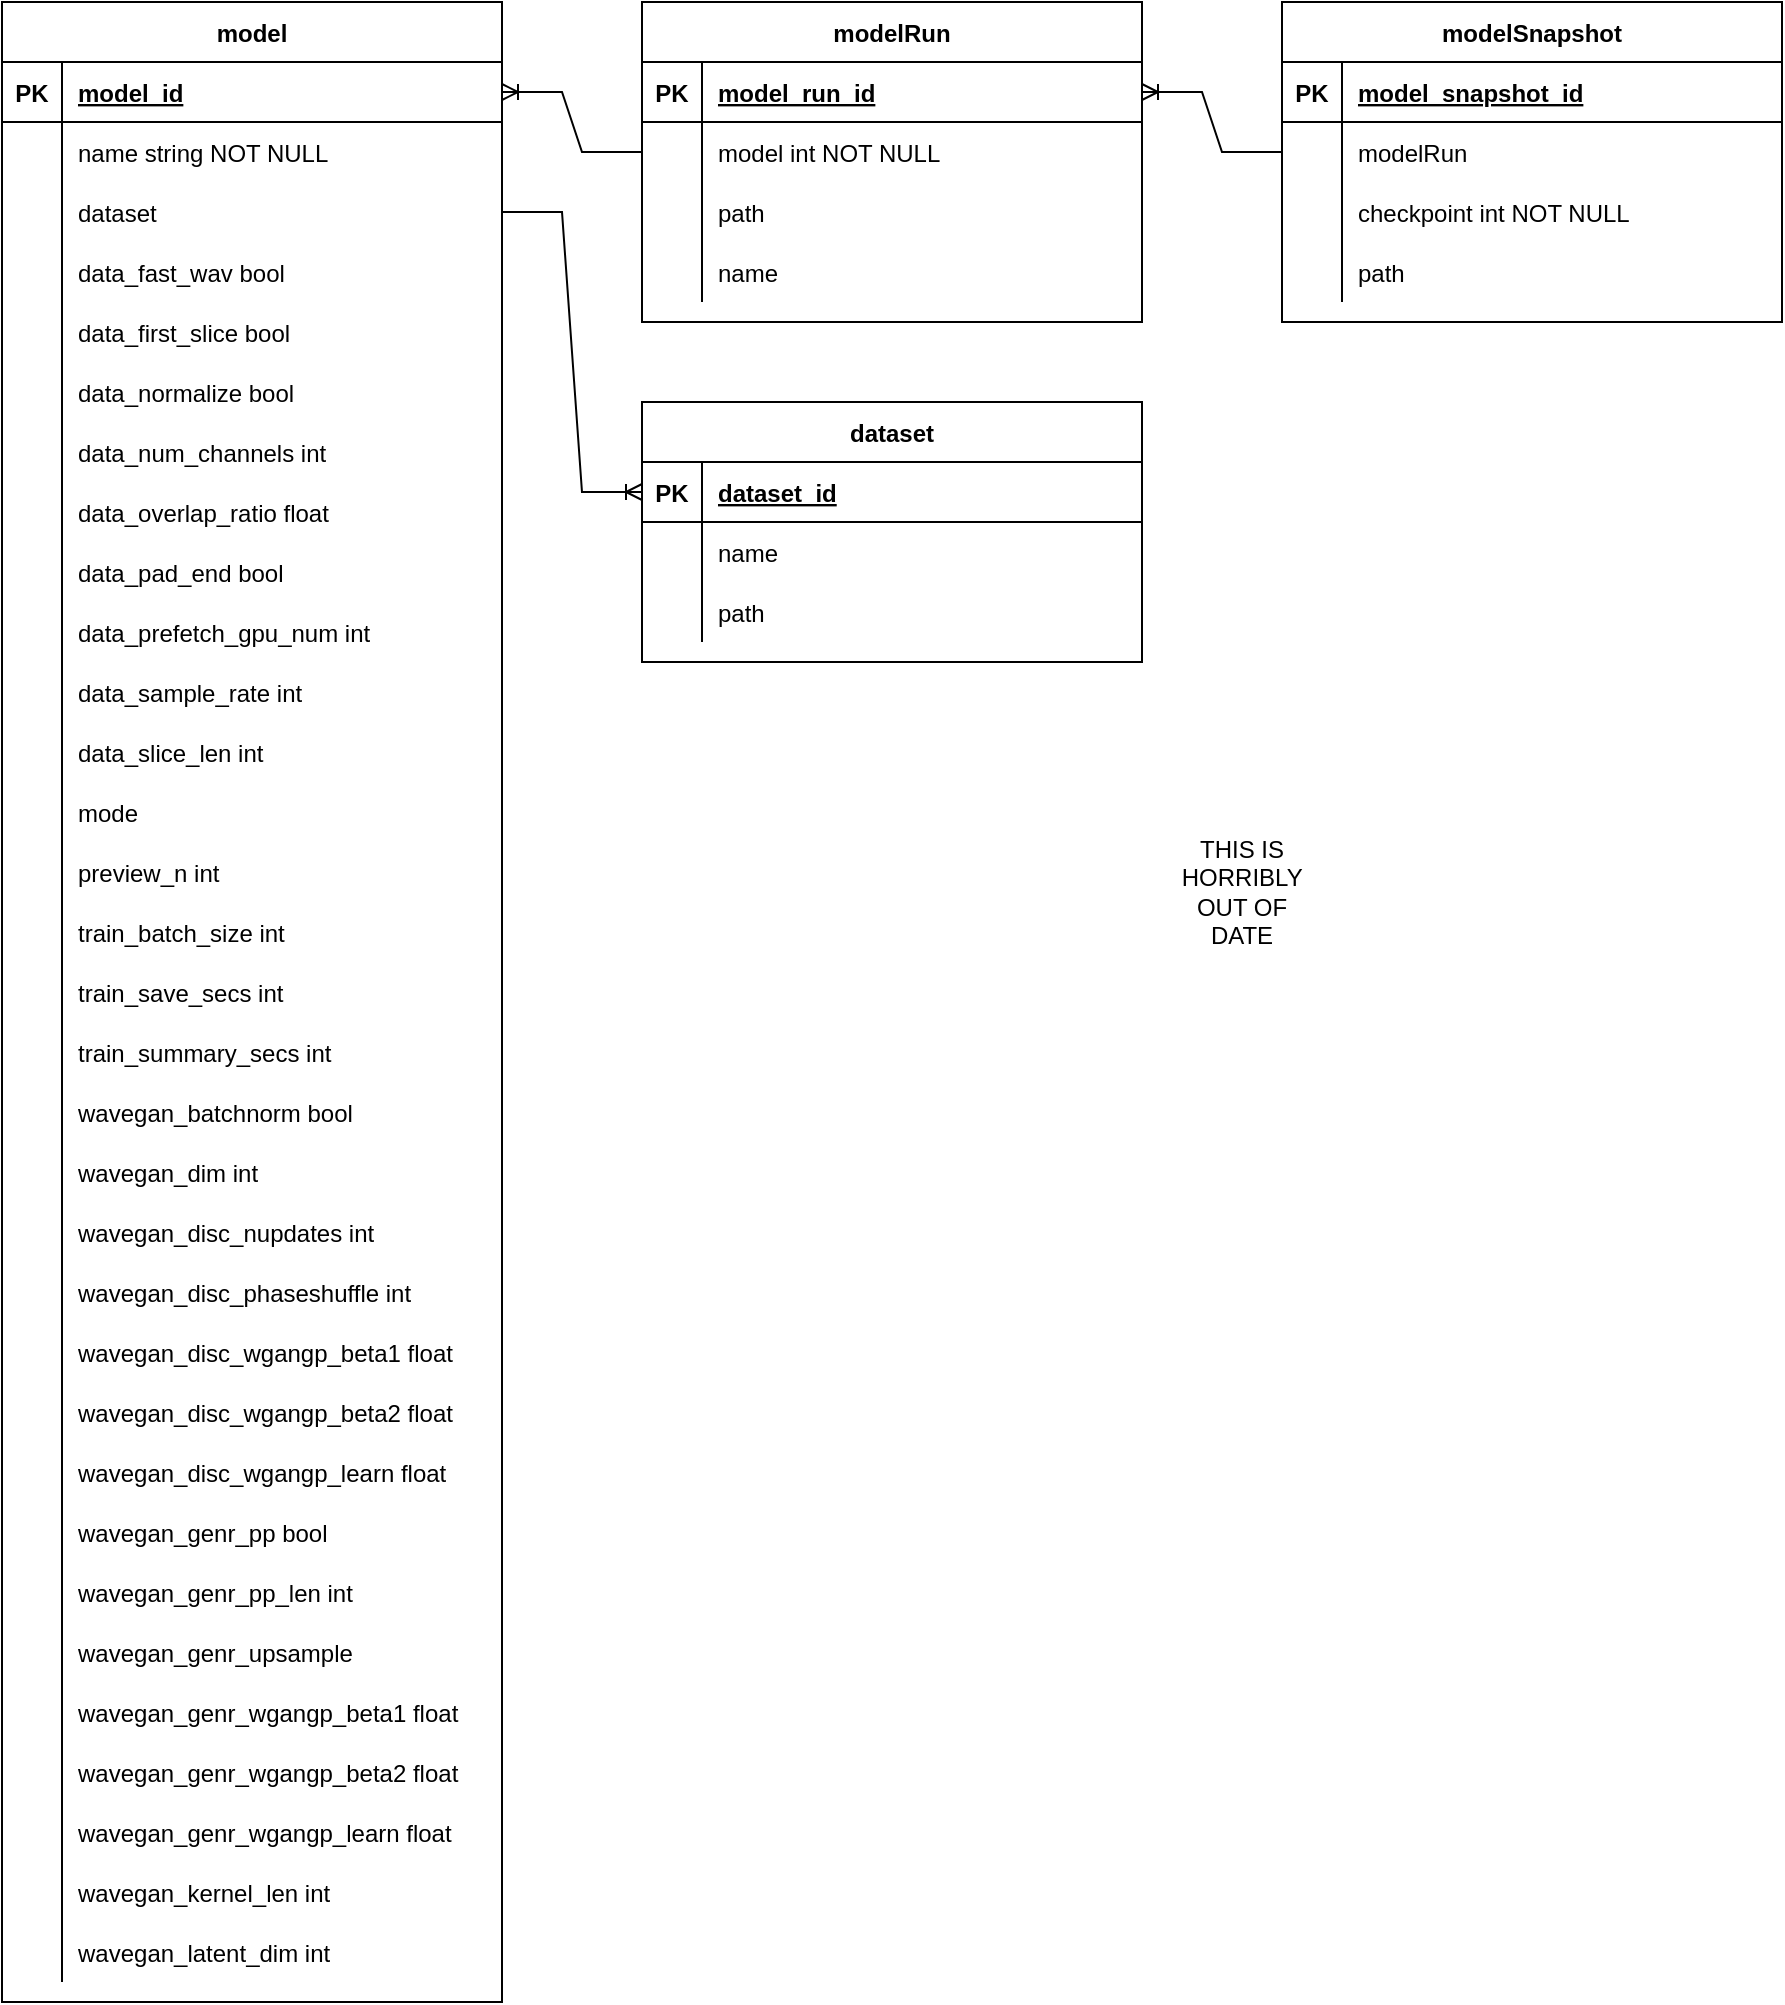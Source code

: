 <mxfile>
    <diagram id="R2lEEEUBdFMjLlhIrx00" name="Page-1">
        <mxGraphModel dx="1204" dy="712" grid="1" gridSize="10" guides="1" tooltips="1" connect="1" arrows="1" fold="1" page="1" pageScale="1" pageWidth="850" pageHeight="1100" math="0" shadow="0" extFonts="Permanent Marker^https://fonts.googleapis.com/css?family=Permanent+Marker">
            <root>
                <mxCell id="0"/>
                <mxCell id="1" parent="0"/>
                <mxCell id="C-vyLk0tnHw3VtMMgP7b-2" value="modelRun" style="shape=table;startSize=30;container=1;collapsible=1;childLayout=tableLayout;fixedRows=1;rowLines=0;fontStyle=1;align=center;resizeLast=1;" parent="1" vertex="1">
                    <mxGeometry x="360" y="40" width="250" height="160" as="geometry"/>
                </mxCell>
                <mxCell id="C-vyLk0tnHw3VtMMgP7b-3" value="" style="shape=partialRectangle;collapsible=0;dropTarget=0;pointerEvents=0;fillColor=none;points=[[0,0.5],[1,0.5]];portConstraint=eastwest;top=0;left=0;right=0;bottom=1;" parent="C-vyLk0tnHw3VtMMgP7b-2" vertex="1">
                    <mxGeometry y="30" width="250" height="30" as="geometry"/>
                </mxCell>
                <mxCell id="C-vyLk0tnHw3VtMMgP7b-4" value="PK" style="shape=partialRectangle;overflow=hidden;connectable=0;fillColor=none;top=0;left=0;bottom=0;right=0;fontStyle=1;" parent="C-vyLk0tnHw3VtMMgP7b-3" vertex="1">
                    <mxGeometry width="30" height="30" as="geometry">
                        <mxRectangle width="30" height="30" as="alternateBounds"/>
                    </mxGeometry>
                </mxCell>
                <mxCell id="C-vyLk0tnHw3VtMMgP7b-5" value="model_run_id" style="shape=partialRectangle;overflow=hidden;connectable=0;fillColor=none;top=0;left=0;bottom=0;right=0;align=left;spacingLeft=6;fontStyle=5;" parent="C-vyLk0tnHw3VtMMgP7b-3" vertex="1">
                    <mxGeometry x="30" width="220" height="30" as="geometry">
                        <mxRectangle width="220" height="30" as="alternateBounds"/>
                    </mxGeometry>
                </mxCell>
                <mxCell id="C-vyLk0tnHw3VtMMgP7b-6" value="" style="shape=partialRectangle;collapsible=0;dropTarget=0;pointerEvents=0;fillColor=none;points=[[0,0.5],[1,0.5]];portConstraint=eastwest;top=0;left=0;right=0;bottom=0;" parent="C-vyLk0tnHw3VtMMgP7b-2" vertex="1">
                    <mxGeometry y="60" width="250" height="30" as="geometry"/>
                </mxCell>
                <mxCell id="C-vyLk0tnHw3VtMMgP7b-7" value="" style="shape=partialRectangle;overflow=hidden;connectable=0;fillColor=none;top=0;left=0;bottom=0;right=0;" parent="C-vyLk0tnHw3VtMMgP7b-6" vertex="1">
                    <mxGeometry width="30" height="30" as="geometry">
                        <mxRectangle width="30" height="30" as="alternateBounds"/>
                    </mxGeometry>
                </mxCell>
                <mxCell id="C-vyLk0tnHw3VtMMgP7b-8" value="model int NOT NULL" style="shape=partialRectangle;overflow=hidden;connectable=0;fillColor=none;top=0;left=0;bottom=0;right=0;align=left;spacingLeft=6;" parent="C-vyLk0tnHw3VtMMgP7b-6" vertex="1">
                    <mxGeometry x="30" width="220" height="30" as="geometry">
                        <mxRectangle width="220" height="30" as="alternateBounds"/>
                    </mxGeometry>
                </mxCell>
                <mxCell id="C-vyLk0tnHw3VtMMgP7b-9" value="" style="shape=partialRectangle;collapsible=0;dropTarget=0;pointerEvents=0;fillColor=none;points=[[0,0.5],[1,0.5]];portConstraint=eastwest;top=0;left=0;right=0;bottom=0;" parent="C-vyLk0tnHw3VtMMgP7b-2" vertex="1">
                    <mxGeometry y="90" width="250" height="30" as="geometry"/>
                </mxCell>
                <mxCell id="C-vyLk0tnHw3VtMMgP7b-10" value="" style="shape=partialRectangle;overflow=hidden;connectable=0;fillColor=none;top=0;left=0;bottom=0;right=0;" parent="C-vyLk0tnHw3VtMMgP7b-9" vertex="1">
                    <mxGeometry width="30" height="30" as="geometry">
                        <mxRectangle width="30" height="30" as="alternateBounds"/>
                    </mxGeometry>
                </mxCell>
                <mxCell id="C-vyLk0tnHw3VtMMgP7b-11" value="path" style="shape=partialRectangle;overflow=hidden;connectable=0;fillColor=none;top=0;left=0;bottom=0;right=0;align=left;spacingLeft=6;" parent="C-vyLk0tnHw3VtMMgP7b-9" vertex="1">
                    <mxGeometry x="30" width="220" height="30" as="geometry">
                        <mxRectangle width="220" height="30" as="alternateBounds"/>
                    </mxGeometry>
                </mxCell>
                <mxCell id="Crf97469YkOci3Q7Mxi0-64" value="" style="shape=partialRectangle;collapsible=0;dropTarget=0;pointerEvents=0;fillColor=none;points=[[0,0.5],[1,0.5]];portConstraint=eastwest;top=0;left=0;right=0;bottom=0;" parent="C-vyLk0tnHw3VtMMgP7b-2" vertex="1">
                    <mxGeometry y="120" width="250" height="30" as="geometry"/>
                </mxCell>
                <mxCell id="Crf97469YkOci3Q7Mxi0-65" value="" style="shape=partialRectangle;overflow=hidden;connectable=0;fillColor=none;top=0;left=0;bottom=0;right=0;" parent="Crf97469YkOci3Q7Mxi0-64" vertex="1">
                    <mxGeometry width="30" height="30" as="geometry">
                        <mxRectangle width="30" height="30" as="alternateBounds"/>
                    </mxGeometry>
                </mxCell>
                <mxCell id="Crf97469YkOci3Q7Mxi0-66" value="name" style="shape=partialRectangle;overflow=hidden;connectable=0;fillColor=none;top=0;left=0;bottom=0;right=0;align=left;spacingLeft=6;" parent="Crf97469YkOci3Q7Mxi0-64" vertex="1">
                    <mxGeometry x="30" width="220" height="30" as="geometry">
                        <mxRectangle width="220" height="30" as="alternateBounds"/>
                    </mxGeometry>
                </mxCell>
                <mxCell id="C-vyLk0tnHw3VtMMgP7b-23" value="modelSnapshot" style="shape=table;startSize=30;container=1;collapsible=1;childLayout=tableLayout;fixedRows=1;rowLines=0;fontStyle=1;align=center;resizeLast=1;" parent="1" vertex="1">
                    <mxGeometry x="680" y="40" width="250" height="160" as="geometry">
                        <mxRectangle x="40" y="120" width="130" height="30" as="alternateBounds"/>
                    </mxGeometry>
                </mxCell>
                <mxCell id="C-vyLk0tnHw3VtMMgP7b-24" value="" style="shape=partialRectangle;collapsible=0;dropTarget=0;pointerEvents=0;fillColor=none;points=[[0,0.5],[1,0.5]];portConstraint=eastwest;top=0;left=0;right=0;bottom=1;" parent="C-vyLk0tnHw3VtMMgP7b-23" vertex="1">
                    <mxGeometry y="30" width="250" height="30" as="geometry"/>
                </mxCell>
                <mxCell id="C-vyLk0tnHw3VtMMgP7b-25" value="PK" style="shape=partialRectangle;overflow=hidden;connectable=0;fillColor=none;top=0;left=0;bottom=0;right=0;fontStyle=1;" parent="C-vyLk0tnHw3VtMMgP7b-24" vertex="1">
                    <mxGeometry width="30" height="30" as="geometry">
                        <mxRectangle width="30" height="30" as="alternateBounds"/>
                    </mxGeometry>
                </mxCell>
                <mxCell id="C-vyLk0tnHw3VtMMgP7b-26" value="model_snapshot_id" style="shape=partialRectangle;overflow=hidden;connectable=0;fillColor=none;top=0;left=0;bottom=0;right=0;align=left;spacingLeft=6;fontStyle=5;" parent="C-vyLk0tnHw3VtMMgP7b-24" vertex="1">
                    <mxGeometry x="30" width="220" height="30" as="geometry">
                        <mxRectangle width="220" height="30" as="alternateBounds"/>
                    </mxGeometry>
                </mxCell>
                <mxCell id="C-vyLk0tnHw3VtMMgP7b-27" value="" style="shape=partialRectangle;collapsible=0;dropTarget=0;pointerEvents=0;fillColor=none;points=[[0,0.5],[1,0.5]];portConstraint=eastwest;top=0;left=0;right=0;bottom=0;" parent="C-vyLk0tnHw3VtMMgP7b-23" vertex="1">
                    <mxGeometry y="60" width="250" height="30" as="geometry"/>
                </mxCell>
                <mxCell id="C-vyLk0tnHw3VtMMgP7b-28" value="" style="shape=partialRectangle;overflow=hidden;connectable=0;fillColor=none;top=0;left=0;bottom=0;right=0;" parent="C-vyLk0tnHw3VtMMgP7b-27" vertex="1">
                    <mxGeometry width="30" height="30" as="geometry">
                        <mxRectangle width="30" height="30" as="alternateBounds"/>
                    </mxGeometry>
                </mxCell>
                <mxCell id="C-vyLk0tnHw3VtMMgP7b-29" value="modelRun" style="shape=partialRectangle;overflow=hidden;connectable=0;fillColor=none;top=0;left=0;bottom=0;right=0;align=left;spacingLeft=6;" parent="C-vyLk0tnHw3VtMMgP7b-27" vertex="1">
                    <mxGeometry x="30" width="220" height="30" as="geometry">
                        <mxRectangle width="220" height="30" as="alternateBounds"/>
                    </mxGeometry>
                </mxCell>
                <mxCell id="Crf97469YkOci3Q7Mxi0-15" value="" style="shape=partialRectangle;collapsible=0;dropTarget=0;pointerEvents=0;fillColor=none;points=[[0,0.5],[1,0.5]];portConstraint=eastwest;top=0;left=0;right=0;bottom=0;" parent="C-vyLk0tnHw3VtMMgP7b-23" vertex="1">
                    <mxGeometry y="90" width="250" height="30" as="geometry"/>
                </mxCell>
                <mxCell id="Crf97469YkOci3Q7Mxi0-16" value="" style="shape=partialRectangle;overflow=hidden;connectable=0;fillColor=none;top=0;left=0;bottom=0;right=0;" parent="Crf97469YkOci3Q7Mxi0-15" vertex="1">
                    <mxGeometry width="30" height="30" as="geometry">
                        <mxRectangle width="30" height="30" as="alternateBounds"/>
                    </mxGeometry>
                </mxCell>
                <mxCell id="Crf97469YkOci3Q7Mxi0-17" value="checkpoint int NOT NULL" style="shape=partialRectangle;overflow=hidden;connectable=0;fillColor=none;top=0;left=0;bottom=0;right=0;align=left;spacingLeft=6;" parent="Crf97469YkOci3Q7Mxi0-15" vertex="1">
                    <mxGeometry x="30" width="220" height="30" as="geometry">
                        <mxRectangle width="220" height="30" as="alternateBounds"/>
                    </mxGeometry>
                </mxCell>
                <mxCell id="Crf97469YkOci3Q7Mxi0-44" value="" style="shape=partialRectangle;collapsible=0;dropTarget=0;pointerEvents=0;fillColor=none;points=[[0,0.5],[1,0.5]];portConstraint=eastwest;top=0;left=0;right=0;bottom=0;" parent="C-vyLk0tnHw3VtMMgP7b-23" vertex="1">
                    <mxGeometry y="120" width="250" height="30" as="geometry"/>
                </mxCell>
                <mxCell id="Crf97469YkOci3Q7Mxi0-45" value="" style="shape=partialRectangle;overflow=hidden;connectable=0;fillColor=none;top=0;left=0;bottom=0;right=0;" parent="Crf97469YkOci3Q7Mxi0-44" vertex="1">
                    <mxGeometry width="30" height="30" as="geometry">
                        <mxRectangle width="30" height="30" as="alternateBounds"/>
                    </mxGeometry>
                </mxCell>
                <mxCell id="Crf97469YkOci3Q7Mxi0-46" value="path" style="shape=partialRectangle;overflow=hidden;connectable=0;fillColor=none;top=0;left=0;bottom=0;right=0;align=left;spacingLeft=6;" parent="Crf97469YkOci3Q7Mxi0-44" vertex="1">
                    <mxGeometry x="30" width="220" height="30" as="geometry">
                        <mxRectangle width="220" height="30" as="alternateBounds"/>
                    </mxGeometry>
                </mxCell>
                <mxCell id="Crf97469YkOci3Q7Mxi0-1" value="model" style="shape=table;startSize=30;container=1;collapsible=1;childLayout=tableLayout;fixedRows=1;rowLines=0;fontStyle=1;align=center;resizeLast=1;" parent="1" vertex="1">
                    <mxGeometry x="40" y="40" width="250" height="1000" as="geometry"/>
                </mxCell>
                <mxCell id="Crf97469YkOci3Q7Mxi0-2" value="" style="shape=partialRectangle;collapsible=0;dropTarget=0;pointerEvents=0;fillColor=none;points=[[0,0.5],[1,0.5]];portConstraint=eastwest;top=0;left=0;right=0;bottom=1;" parent="Crf97469YkOci3Q7Mxi0-1" vertex="1">
                    <mxGeometry y="30" width="250" height="30" as="geometry"/>
                </mxCell>
                <mxCell id="Crf97469YkOci3Q7Mxi0-3" value="PK" style="shape=partialRectangle;overflow=hidden;connectable=0;fillColor=none;top=0;left=0;bottom=0;right=0;fontStyle=1;" parent="Crf97469YkOci3Q7Mxi0-2" vertex="1">
                    <mxGeometry width="30" height="30" as="geometry">
                        <mxRectangle width="30" height="30" as="alternateBounds"/>
                    </mxGeometry>
                </mxCell>
                <mxCell id="Crf97469YkOci3Q7Mxi0-4" value="model_id" style="shape=partialRectangle;overflow=hidden;connectable=0;fillColor=none;top=0;left=0;bottom=0;right=0;align=left;spacingLeft=6;fontStyle=5;" parent="Crf97469YkOci3Q7Mxi0-2" vertex="1">
                    <mxGeometry x="30" width="220" height="30" as="geometry">
                        <mxRectangle width="220" height="30" as="alternateBounds"/>
                    </mxGeometry>
                </mxCell>
                <mxCell id="Crf97469YkOci3Q7Mxi0-5" value="" style="shape=partialRectangle;collapsible=0;dropTarget=0;pointerEvents=0;fillColor=none;points=[[0,0.5],[1,0.5]];portConstraint=eastwest;top=0;left=0;right=0;bottom=0;" parent="Crf97469YkOci3Q7Mxi0-1" vertex="1">
                    <mxGeometry y="60" width="250" height="30" as="geometry"/>
                </mxCell>
                <mxCell id="Crf97469YkOci3Q7Mxi0-6" value="" style="shape=partialRectangle;overflow=hidden;connectable=0;fillColor=none;top=0;left=0;bottom=0;right=0;" parent="Crf97469YkOci3Q7Mxi0-5" vertex="1">
                    <mxGeometry width="30" height="30" as="geometry">
                        <mxRectangle width="30" height="30" as="alternateBounds"/>
                    </mxGeometry>
                </mxCell>
                <mxCell id="Crf97469YkOci3Q7Mxi0-7" value="name string NOT NULL" style="shape=partialRectangle;overflow=hidden;connectable=0;fillColor=none;top=0;left=0;bottom=0;right=0;align=left;spacingLeft=6;" parent="Crf97469YkOci3Q7Mxi0-5" vertex="1">
                    <mxGeometry x="30" width="220" height="30" as="geometry">
                        <mxRectangle width="220" height="30" as="alternateBounds"/>
                    </mxGeometry>
                </mxCell>
                <mxCell id="Crf97469YkOci3Q7Mxi0-8" value="" style="shape=partialRectangle;collapsible=0;dropTarget=0;pointerEvents=0;fillColor=none;points=[[0,0.5],[1,0.5]];portConstraint=eastwest;top=0;left=0;right=0;bottom=0;" parent="Crf97469YkOci3Q7Mxi0-1" vertex="1">
                    <mxGeometry y="90" width="250" height="30" as="geometry"/>
                </mxCell>
                <mxCell id="Crf97469YkOci3Q7Mxi0-9" value="" style="shape=partialRectangle;overflow=hidden;connectable=0;fillColor=none;top=0;left=0;bottom=0;right=0;" parent="Crf97469YkOci3Q7Mxi0-8" vertex="1">
                    <mxGeometry width="30" height="30" as="geometry">
                        <mxRectangle width="30" height="30" as="alternateBounds"/>
                    </mxGeometry>
                </mxCell>
                <mxCell id="Crf97469YkOci3Q7Mxi0-10" value="dataset" style="shape=partialRectangle;overflow=hidden;connectable=0;fillColor=none;top=0;left=0;bottom=0;right=0;align=left;spacingLeft=6;" parent="Crf97469YkOci3Q7Mxi0-8" vertex="1">
                    <mxGeometry x="30" width="220" height="30" as="geometry">
                        <mxRectangle width="220" height="30" as="alternateBounds"/>
                    </mxGeometry>
                </mxCell>
                <mxCell id="Crf97469YkOci3Q7Mxi0-11" value="" style="shape=partialRectangle;collapsible=0;dropTarget=0;pointerEvents=0;fillColor=none;points=[[0,0.5],[1,0.5]];portConstraint=eastwest;top=0;left=0;right=0;bottom=0;" parent="Crf97469YkOci3Q7Mxi0-1" vertex="1">
                    <mxGeometry y="120" width="250" height="30" as="geometry"/>
                </mxCell>
                <mxCell id="Crf97469YkOci3Q7Mxi0-12" value="" style="shape=partialRectangle;overflow=hidden;connectable=0;fillColor=none;top=0;left=0;bottom=0;right=0;" parent="Crf97469YkOci3Q7Mxi0-11" vertex="1">
                    <mxGeometry width="30" height="30" as="geometry">
                        <mxRectangle width="30" height="30" as="alternateBounds"/>
                    </mxGeometry>
                </mxCell>
                <mxCell id="Crf97469YkOci3Q7Mxi0-13" value="data_fast_wav bool" style="shape=partialRectangle;overflow=hidden;connectable=0;fillColor=none;top=0;left=0;bottom=0;right=0;align=left;spacingLeft=6;" parent="Crf97469YkOci3Q7Mxi0-11" vertex="1">
                    <mxGeometry x="30" width="220" height="30" as="geometry">
                        <mxRectangle width="220" height="30" as="alternateBounds"/>
                    </mxGeometry>
                </mxCell>
                <mxCell id="Crf97469YkOci3Q7Mxi0-49" value="" style="shape=partialRectangle;collapsible=0;dropTarget=0;pointerEvents=0;fillColor=none;points=[[0,0.5],[1,0.5]];portConstraint=eastwest;top=0;left=0;right=0;bottom=0;" parent="Crf97469YkOci3Q7Mxi0-1" vertex="1">
                    <mxGeometry y="150" width="250" height="30" as="geometry"/>
                </mxCell>
                <mxCell id="Crf97469YkOci3Q7Mxi0-50" value="" style="shape=partialRectangle;overflow=hidden;connectable=0;fillColor=none;top=0;left=0;bottom=0;right=0;" parent="Crf97469YkOci3Q7Mxi0-49" vertex="1">
                    <mxGeometry width="30" height="30" as="geometry">
                        <mxRectangle width="30" height="30" as="alternateBounds"/>
                    </mxGeometry>
                </mxCell>
                <mxCell id="Crf97469YkOci3Q7Mxi0-51" value="data_first_slice bool" style="shape=partialRectangle;overflow=hidden;connectable=0;fillColor=none;top=0;left=0;bottom=0;right=0;align=left;spacingLeft=6;" parent="Crf97469YkOci3Q7Mxi0-49" vertex="1">
                    <mxGeometry x="30" width="220" height="30" as="geometry">
                        <mxRectangle width="220" height="30" as="alternateBounds"/>
                    </mxGeometry>
                </mxCell>
                <mxCell id="Crf97469YkOci3Q7Mxi0-52" value="" style="shape=partialRectangle;collapsible=0;dropTarget=0;pointerEvents=0;fillColor=none;points=[[0,0.5],[1,0.5]];portConstraint=eastwest;top=0;left=0;right=0;bottom=0;" parent="Crf97469YkOci3Q7Mxi0-1" vertex="1">
                    <mxGeometry y="180" width="250" height="30" as="geometry"/>
                </mxCell>
                <mxCell id="Crf97469YkOci3Q7Mxi0-53" value="" style="shape=partialRectangle;overflow=hidden;connectable=0;fillColor=none;top=0;left=0;bottom=0;right=0;" parent="Crf97469YkOci3Q7Mxi0-52" vertex="1">
                    <mxGeometry width="30" height="30" as="geometry">
                        <mxRectangle width="30" height="30" as="alternateBounds"/>
                    </mxGeometry>
                </mxCell>
                <mxCell id="Crf97469YkOci3Q7Mxi0-54" value="data_normalize bool" style="shape=partialRectangle;overflow=hidden;connectable=0;fillColor=none;top=0;left=0;bottom=0;right=0;align=left;spacingLeft=6;" parent="Crf97469YkOci3Q7Mxi0-52" vertex="1">
                    <mxGeometry x="30" width="220" height="30" as="geometry">
                        <mxRectangle width="220" height="30" as="alternateBounds"/>
                    </mxGeometry>
                </mxCell>
                <mxCell id="Crf97469YkOci3Q7Mxi0-55" value="" style="shape=partialRectangle;collapsible=0;dropTarget=0;pointerEvents=0;fillColor=none;points=[[0,0.5],[1,0.5]];portConstraint=eastwest;top=0;left=0;right=0;bottom=0;" parent="Crf97469YkOci3Q7Mxi0-1" vertex="1">
                    <mxGeometry y="210" width="250" height="30" as="geometry"/>
                </mxCell>
                <mxCell id="Crf97469YkOci3Q7Mxi0-56" value="" style="shape=partialRectangle;overflow=hidden;connectable=0;fillColor=none;top=0;left=0;bottom=0;right=0;" parent="Crf97469YkOci3Q7Mxi0-55" vertex="1">
                    <mxGeometry width="30" height="30" as="geometry">
                        <mxRectangle width="30" height="30" as="alternateBounds"/>
                    </mxGeometry>
                </mxCell>
                <mxCell id="Crf97469YkOci3Q7Mxi0-57" value="data_num_channels int" style="shape=partialRectangle;overflow=hidden;connectable=0;fillColor=none;top=0;left=0;bottom=0;right=0;align=left;spacingLeft=6;" parent="Crf97469YkOci3Q7Mxi0-55" vertex="1">
                    <mxGeometry x="30" width="220" height="30" as="geometry">
                        <mxRectangle width="220" height="30" as="alternateBounds"/>
                    </mxGeometry>
                </mxCell>
                <mxCell id="Crf97469YkOci3Q7Mxi0-58" value="" style="shape=partialRectangle;collapsible=0;dropTarget=0;pointerEvents=0;fillColor=none;points=[[0,0.5],[1,0.5]];portConstraint=eastwest;top=0;left=0;right=0;bottom=0;" parent="Crf97469YkOci3Q7Mxi0-1" vertex="1">
                    <mxGeometry y="240" width="250" height="30" as="geometry"/>
                </mxCell>
                <mxCell id="Crf97469YkOci3Q7Mxi0-59" value="" style="shape=partialRectangle;overflow=hidden;connectable=0;fillColor=none;top=0;left=0;bottom=0;right=0;" parent="Crf97469YkOci3Q7Mxi0-58" vertex="1">
                    <mxGeometry width="30" height="30" as="geometry">
                        <mxRectangle width="30" height="30" as="alternateBounds"/>
                    </mxGeometry>
                </mxCell>
                <mxCell id="Crf97469YkOci3Q7Mxi0-60" value="data_overlap_ratio float" style="shape=partialRectangle;overflow=hidden;connectable=0;fillColor=none;top=0;left=0;bottom=0;right=0;align=left;spacingLeft=6;" parent="Crf97469YkOci3Q7Mxi0-58" vertex="1">
                    <mxGeometry x="30" width="220" height="30" as="geometry">
                        <mxRectangle width="220" height="30" as="alternateBounds"/>
                    </mxGeometry>
                </mxCell>
                <mxCell id="Crf97469YkOci3Q7Mxi0-61" value="" style="shape=partialRectangle;collapsible=0;dropTarget=0;pointerEvents=0;fillColor=none;points=[[0,0.5],[1,0.5]];portConstraint=eastwest;top=0;left=0;right=0;bottom=0;" parent="Crf97469YkOci3Q7Mxi0-1" vertex="1">
                    <mxGeometry y="270" width="250" height="30" as="geometry"/>
                </mxCell>
                <mxCell id="Crf97469YkOci3Q7Mxi0-62" value="" style="shape=partialRectangle;overflow=hidden;connectable=0;fillColor=none;top=0;left=0;bottom=0;right=0;" parent="Crf97469YkOci3Q7Mxi0-61" vertex="1">
                    <mxGeometry width="30" height="30" as="geometry">
                        <mxRectangle width="30" height="30" as="alternateBounds"/>
                    </mxGeometry>
                </mxCell>
                <mxCell id="Crf97469YkOci3Q7Mxi0-63" value="data_pad_end bool" style="shape=partialRectangle;overflow=hidden;connectable=0;fillColor=none;top=0;left=0;bottom=0;right=0;align=left;spacingLeft=6;" parent="Crf97469YkOci3Q7Mxi0-61" vertex="1">
                    <mxGeometry x="30" width="220" height="30" as="geometry">
                        <mxRectangle width="220" height="30" as="alternateBounds"/>
                    </mxGeometry>
                </mxCell>
                <mxCell id="Crf97469YkOci3Q7Mxi0-67" value="" style="shape=partialRectangle;collapsible=0;dropTarget=0;pointerEvents=0;fillColor=none;points=[[0,0.5],[1,0.5]];portConstraint=eastwest;top=0;left=0;right=0;bottom=0;" parent="Crf97469YkOci3Q7Mxi0-1" vertex="1">
                    <mxGeometry y="300" width="250" height="30" as="geometry"/>
                </mxCell>
                <mxCell id="Crf97469YkOci3Q7Mxi0-68" value="" style="shape=partialRectangle;overflow=hidden;connectable=0;fillColor=none;top=0;left=0;bottom=0;right=0;" parent="Crf97469YkOci3Q7Mxi0-67" vertex="1">
                    <mxGeometry width="30" height="30" as="geometry">
                        <mxRectangle width="30" height="30" as="alternateBounds"/>
                    </mxGeometry>
                </mxCell>
                <mxCell id="Crf97469YkOci3Q7Mxi0-69" value="data_prefetch_gpu_num int" style="shape=partialRectangle;overflow=hidden;connectable=0;fillColor=none;top=0;left=0;bottom=0;right=0;align=left;spacingLeft=6;" parent="Crf97469YkOci3Q7Mxi0-67" vertex="1">
                    <mxGeometry x="30" width="220" height="30" as="geometry">
                        <mxRectangle width="220" height="30" as="alternateBounds"/>
                    </mxGeometry>
                </mxCell>
                <mxCell id="Crf97469YkOci3Q7Mxi0-70" value="" style="shape=partialRectangle;collapsible=0;dropTarget=0;pointerEvents=0;fillColor=none;points=[[0,0.5],[1,0.5]];portConstraint=eastwest;top=0;left=0;right=0;bottom=0;" parent="Crf97469YkOci3Q7Mxi0-1" vertex="1">
                    <mxGeometry y="330" width="250" height="30" as="geometry"/>
                </mxCell>
                <mxCell id="Crf97469YkOci3Q7Mxi0-71" value="" style="shape=partialRectangle;overflow=hidden;connectable=0;fillColor=none;top=0;left=0;bottom=0;right=0;" parent="Crf97469YkOci3Q7Mxi0-70" vertex="1">
                    <mxGeometry width="30" height="30" as="geometry">
                        <mxRectangle width="30" height="30" as="alternateBounds"/>
                    </mxGeometry>
                </mxCell>
                <mxCell id="Crf97469YkOci3Q7Mxi0-72" value="data_sample_rate int" style="shape=partialRectangle;overflow=hidden;connectable=0;fillColor=none;top=0;left=0;bottom=0;right=0;align=left;spacingLeft=6;" parent="Crf97469YkOci3Q7Mxi0-70" vertex="1">
                    <mxGeometry x="30" width="220" height="30" as="geometry">
                        <mxRectangle width="220" height="30" as="alternateBounds"/>
                    </mxGeometry>
                </mxCell>
                <mxCell id="Crf97469YkOci3Q7Mxi0-73" value="" style="shape=partialRectangle;collapsible=0;dropTarget=0;pointerEvents=0;fillColor=none;points=[[0,0.5],[1,0.5]];portConstraint=eastwest;top=0;left=0;right=0;bottom=0;" parent="Crf97469YkOci3Q7Mxi0-1" vertex="1">
                    <mxGeometry y="360" width="250" height="30" as="geometry"/>
                </mxCell>
                <mxCell id="Crf97469YkOci3Q7Mxi0-74" value="" style="shape=partialRectangle;overflow=hidden;connectable=0;fillColor=none;top=0;left=0;bottom=0;right=0;" parent="Crf97469YkOci3Q7Mxi0-73" vertex="1">
                    <mxGeometry width="30" height="30" as="geometry">
                        <mxRectangle width="30" height="30" as="alternateBounds"/>
                    </mxGeometry>
                </mxCell>
                <mxCell id="Crf97469YkOci3Q7Mxi0-75" value="data_slice_len int" style="shape=partialRectangle;overflow=hidden;connectable=0;fillColor=none;top=0;left=0;bottom=0;right=0;align=left;spacingLeft=6;" parent="Crf97469YkOci3Q7Mxi0-73" vertex="1">
                    <mxGeometry x="30" width="220" height="30" as="geometry">
                        <mxRectangle width="220" height="30" as="alternateBounds"/>
                    </mxGeometry>
                </mxCell>
                <mxCell id="Crf97469YkOci3Q7Mxi0-88" value="" style="shape=partialRectangle;collapsible=0;dropTarget=0;pointerEvents=0;fillColor=none;points=[[0,0.5],[1,0.5]];portConstraint=eastwest;top=0;left=0;right=0;bottom=0;" parent="Crf97469YkOci3Q7Mxi0-1" vertex="1">
                    <mxGeometry y="390" width="250" height="30" as="geometry"/>
                </mxCell>
                <mxCell id="Crf97469YkOci3Q7Mxi0-89" value="" style="shape=partialRectangle;overflow=hidden;connectable=0;fillColor=none;top=0;left=0;bottom=0;right=0;" parent="Crf97469YkOci3Q7Mxi0-88" vertex="1">
                    <mxGeometry width="30" height="30" as="geometry">
                        <mxRectangle width="30" height="30" as="alternateBounds"/>
                    </mxGeometry>
                </mxCell>
                <mxCell id="Crf97469YkOci3Q7Mxi0-90" value="mode" style="shape=partialRectangle;overflow=hidden;connectable=0;fillColor=none;top=0;left=0;bottom=0;right=0;align=left;spacingLeft=6;" parent="Crf97469YkOci3Q7Mxi0-88" vertex="1">
                    <mxGeometry x="30" width="220" height="30" as="geometry">
                        <mxRectangle width="220" height="30" as="alternateBounds"/>
                    </mxGeometry>
                </mxCell>
                <mxCell id="Crf97469YkOci3Q7Mxi0-91" value="" style="shape=partialRectangle;collapsible=0;dropTarget=0;pointerEvents=0;fillColor=none;points=[[0,0.5],[1,0.5]];portConstraint=eastwest;top=0;left=0;right=0;bottom=0;" parent="Crf97469YkOci3Q7Mxi0-1" vertex="1">
                    <mxGeometry y="420" width="250" height="30" as="geometry"/>
                </mxCell>
                <mxCell id="Crf97469YkOci3Q7Mxi0-92" value="" style="shape=partialRectangle;overflow=hidden;connectable=0;fillColor=none;top=0;left=0;bottom=0;right=0;" parent="Crf97469YkOci3Q7Mxi0-91" vertex="1">
                    <mxGeometry width="30" height="30" as="geometry">
                        <mxRectangle width="30" height="30" as="alternateBounds"/>
                    </mxGeometry>
                </mxCell>
                <mxCell id="Crf97469YkOci3Q7Mxi0-93" value="preview_n int" style="shape=partialRectangle;overflow=hidden;connectable=0;fillColor=none;top=0;left=0;bottom=0;right=0;align=left;spacingLeft=6;" parent="Crf97469YkOci3Q7Mxi0-91" vertex="1">
                    <mxGeometry x="30" width="220" height="30" as="geometry">
                        <mxRectangle width="220" height="30" as="alternateBounds"/>
                    </mxGeometry>
                </mxCell>
                <mxCell id="Crf97469YkOci3Q7Mxi0-94" value="" style="shape=partialRectangle;collapsible=0;dropTarget=0;pointerEvents=0;fillColor=none;points=[[0,0.5],[1,0.5]];portConstraint=eastwest;top=0;left=0;right=0;bottom=0;" parent="Crf97469YkOci3Q7Mxi0-1" vertex="1">
                    <mxGeometry y="450" width="250" height="30" as="geometry"/>
                </mxCell>
                <mxCell id="Crf97469YkOci3Q7Mxi0-95" value="" style="shape=partialRectangle;overflow=hidden;connectable=0;fillColor=none;top=0;left=0;bottom=0;right=0;" parent="Crf97469YkOci3Q7Mxi0-94" vertex="1">
                    <mxGeometry width="30" height="30" as="geometry">
                        <mxRectangle width="30" height="30" as="alternateBounds"/>
                    </mxGeometry>
                </mxCell>
                <mxCell id="Crf97469YkOci3Q7Mxi0-96" value="train_batch_size int" style="shape=partialRectangle;overflow=hidden;connectable=0;fillColor=none;top=0;left=0;bottom=0;right=0;align=left;spacingLeft=6;" parent="Crf97469YkOci3Q7Mxi0-94" vertex="1">
                    <mxGeometry x="30" width="220" height="30" as="geometry">
                        <mxRectangle width="220" height="30" as="alternateBounds"/>
                    </mxGeometry>
                </mxCell>
                <mxCell id="Crf97469YkOci3Q7Mxi0-97" value="" style="shape=partialRectangle;collapsible=0;dropTarget=0;pointerEvents=0;fillColor=none;points=[[0,0.5],[1,0.5]];portConstraint=eastwest;top=0;left=0;right=0;bottom=0;" parent="Crf97469YkOci3Q7Mxi0-1" vertex="1">
                    <mxGeometry y="480" width="250" height="30" as="geometry"/>
                </mxCell>
                <mxCell id="Crf97469YkOci3Q7Mxi0-98" value="" style="shape=partialRectangle;overflow=hidden;connectable=0;fillColor=none;top=0;left=0;bottom=0;right=0;" parent="Crf97469YkOci3Q7Mxi0-97" vertex="1">
                    <mxGeometry width="30" height="30" as="geometry">
                        <mxRectangle width="30" height="30" as="alternateBounds"/>
                    </mxGeometry>
                </mxCell>
                <mxCell id="Crf97469YkOci3Q7Mxi0-99" value="train_save_secs int" style="shape=partialRectangle;overflow=hidden;connectable=0;fillColor=none;top=0;left=0;bottom=0;right=0;align=left;spacingLeft=6;" parent="Crf97469YkOci3Q7Mxi0-97" vertex="1">
                    <mxGeometry x="30" width="220" height="30" as="geometry">
                        <mxRectangle width="220" height="30" as="alternateBounds"/>
                    </mxGeometry>
                </mxCell>
                <mxCell id="Crf97469YkOci3Q7Mxi0-100" value="" style="shape=partialRectangle;collapsible=0;dropTarget=0;pointerEvents=0;fillColor=none;points=[[0,0.5],[1,0.5]];portConstraint=eastwest;top=0;left=0;right=0;bottom=0;" parent="Crf97469YkOci3Q7Mxi0-1" vertex="1">
                    <mxGeometry y="510" width="250" height="30" as="geometry"/>
                </mxCell>
                <mxCell id="Crf97469YkOci3Q7Mxi0-101" value="" style="shape=partialRectangle;overflow=hidden;connectable=0;fillColor=none;top=0;left=0;bottom=0;right=0;" parent="Crf97469YkOci3Q7Mxi0-100" vertex="1">
                    <mxGeometry width="30" height="30" as="geometry">
                        <mxRectangle width="30" height="30" as="alternateBounds"/>
                    </mxGeometry>
                </mxCell>
                <mxCell id="Crf97469YkOci3Q7Mxi0-102" value="train_summary_secs int" style="shape=partialRectangle;overflow=hidden;connectable=0;fillColor=none;top=0;left=0;bottom=0;right=0;align=left;spacingLeft=6;" parent="Crf97469YkOci3Q7Mxi0-100" vertex="1">
                    <mxGeometry x="30" width="220" height="30" as="geometry">
                        <mxRectangle width="220" height="30" as="alternateBounds"/>
                    </mxGeometry>
                </mxCell>
                <mxCell id="Crf97469YkOci3Q7Mxi0-103" value="" style="shape=partialRectangle;collapsible=0;dropTarget=0;pointerEvents=0;fillColor=none;points=[[0,0.5],[1,0.5]];portConstraint=eastwest;top=0;left=0;right=0;bottom=0;" parent="Crf97469YkOci3Q7Mxi0-1" vertex="1">
                    <mxGeometry y="540" width="250" height="30" as="geometry"/>
                </mxCell>
                <mxCell id="Crf97469YkOci3Q7Mxi0-104" value="" style="shape=partialRectangle;overflow=hidden;connectable=0;fillColor=none;top=0;left=0;bottom=0;right=0;" parent="Crf97469YkOci3Q7Mxi0-103" vertex="1">
                    <mxGeometry width="30" height="30" as="geometry">
                        <mxRectangle width="30" height="30" as="alternateBounds"/>
                    </mxGeometry>
                </mxCell>
                <mxCell id="Crf97469YkOci3Q7Mxi0-105" value="wavegan_batchnorm bool" style="shape=partialRectangle;overflow=hidden;connectable=0;fillColor=none;top=0;left=0;bottom=0;right=0;align=left;spacingLeft=6;" parent="Crf97469YkOci3Q7Mxi0-103" vertex="1">
                    <mxGeometry x="30" width="220" height="30" as="geometry">
                        <mxRectangle width="220" height="30" as="alternateBounds"/>
                    </mxGeometry>
                </mxCell>
                <mxCell id="Crf97469YkOci3Q7Mxi0-106" value="" style="shape=partialRectangle;collapsible=0;dropTarget=0;pointerEvents=0;fillColor=none;points=[[0,0.5],[1,0.5]];portConstraint=eastwest;top=0;left=0;right=0;bottom=0;" parent="Crf97469YkOci3Q7Mxi0-1" vertex="1">
                    <mxGeometry y="570" width="250" height="30" as="geometry"/>
                </mxCell>
                <mxCell id="Crf97469YkOci3Q7Mxi0-107" value="" style="shape=partialRectangle;overflow=hidden;connectable=0;fillColor=none;top=0;left=0;bottom=0;right=0;" parent="Crf97469YkOci3Q7Mxi0-106" vertex="1">
                    <mxGeometry width="30" height="30" as="geometry">
                        <mxRectangle width="30" height="30" as="alternateBounds"/>
                    </mxGeometry>
                </mxCell>
                <mxCell id="Crf97469YkOci3Q7Mxi0-108" value="wavegan_dim int" style="shape=partialRectangle;overflow=hidden;connectable=0;fillColor=none;top=0;left=0;bottom=0;right=0;align=left;spacingLeft=6;" parent="Crf97469YkOci3Q7Mxi0-106" vertex="1">
                    <mxGeometry x="30" width="220" height="30" as="geometry">
                        <mxRectangle width="220" height="30" as="alternateBounds"/>
                    </mxGeometry>
                </mxCell>
                <mxCell id="Crf97469YkOci3Q7Mxi0-109" value="" style="shape=partialRectangle;collapsible=0;dropTarget=0;pointerEvents=0;fillColor=none;points=[[0,0.5],[1,0.5]];portConstraint=eastwest;top=0;left=0;right=0;bottom=0;" parent="Crf97469YkOci3Q7Mxi0-1" vertex="1">
                    <mxGeometry y="600" width="250" height="30" as="geometry"/>
                </mxCell>
                <mxCell id="Crf97469YkOci3Q7Mxi0-110" value="" style="shape=partialRectangle;overflow=hidden;connectable=0;fillColor=none;top=0;left=0;bottom=0;right=0;" parent="Crf97469YkOci3Q7Mxi0-109" vertex="1">
                    <mxGeometry width="30" height="30" as="geometry">
                        <mxRectangle width="30" height="30" as="alternateBounds"/>
                    </mxGeometry>
                </mxCell>
                <mxCell id="Crf97469YkOci3Q7Mxi0-111" value="wavegan_disc_nupdates int" style="shape=partialRectangle;overflow=hidden;connectable=0;fillColor=none;top=0;left=0;bottom=0;right=0;align=left;spacingLeft=6;" parent="Crf97469YkOci3Q7Mxi0-109" vertex="1">
                    <mxGeometry x="30" width="220" height="30" as="geometry">
                        <mxRectangle width="220" height="30" as="alternateBounds"/>
                    </mxGeometry>
                </mxCell>
                <mxCell id="Crf97469YkOci3Q7Mxi0-112" value="" style="shape=partialRectangle;collapsible=0;dropTarget=0;pointerEvents=0;fillColor=none;points=[[0,0.5],[1,0.5]];portConstraint=eastwest;top=0;left=0;right=0;bottom=0;" parent="Crf97469YkOci3Q7Mxi0-1" vertex="1">
                    <mxGeometry y="630" width="250" height="30" as="geometry"/>
                </mxCell>
                <mxCell id="Crf97469YkOci3Q7Mxi0-113" value="" style="shape=partialRectangle;overflow=hidden;connectable=0;fillColor=none;top=0;left=0;bottom=0;right=0;" parent="Crf97469YkOci3Q7Mxi0-112" vertex="1">
                    <mxGeometry width="30" height="30" as="geometry">
                        <mxRectangle width="30" height="30" as="alternateBounds"/>
                    </mxGeometry>
                </mxCell>
                <mxCell id="Crf97469YkOci3Q7Mxi0-114" value="wavegan_disc_phaseshuffle int" style="shape=partialRectangle;overflow=hidden;connectable=0;fillColor=none;top=0;left=0;bottom=0;right=0;align=left;spacingLeft=6;" parent="Crf97469YkOci3Q7Mxi0-112" vertex="1">
                    <mxGeometry x="30" width="220" height="30" as="geometry">
                        <mxRectangle width="220" height="30" as="alternateBounds"/>
                    </mxGeometry>
                </mxCell>
                <mxCell id="Crf97469YkOci3Q7Mxi0-115" value="" style="shape=partialRectangle;collapsible=0;dropTarget=0;pointerEvents=0;fillColor=none;points=[[0,0.5],[1,0.5]];portConstraint=eastwest;top=0;left=0;right=0;bottom=0;" parent="Crf97469YkOci3Q7Mxi0-1" vertex="1">
                    <mxGeometry y="660" width="250" height="30" as="geometry"/>
                </mxCell>
                <mxCell id="Crf97469YkOci3Q7Mxi0-116" value="" style="shape=partialRectangle;overflow=hidden;connectable=0;fillColor=none;top=0;left=0;bottom=0;right=0;" parent="Crf97469YkOci3Q7Mxi0-115" vertex="1">
                    <mxGeometry width="30" height="30" as="geometry">
                        <mxRectangle width="30" height="30" as="alternateBounds"/>
                    </mxGeometry>
                </mxCell>
                <mxCell id="Crf97469YkOci3Q7Mxi0-117" value="wavegan_disc_wgangp_beta1 float" style="shape=partialRectangle;overflow=hidden;connectable=0;fillColor=none;top=0;left=0;bottom=0;right=0;align=left;spacingLeft=6;" parent="Crf97469YkOci3Q7Mxi0-115" vertex="1">
                    <mxGeometry x="30" width="220" height="30" as="geometry">
                        <mxRectangle width="220" height="30" as="alternateBounds"/>
                    </mxGeometry>
                </mxCell>
                <mxCell id="Crf97469YkOci3Q7Mxi0-118" value="" style="shape=partialRectangle;collapsible=0;dropTarget=0;pointerEvents=0;fillColor=none;points=[[0,0.5],[1,0.5]];portConstraint=eastwest;top=0;left=0;right=0;bottom=0;" parent="Crf97469YkOci3Q7Mxi0-1" vertex="1">
                    <mxGeometry y="690" width="250" height="30" as="geometry"/>
                </mxCell>
                <mxCell id="Crf97469YkOci3Q7Mxi0-119" value="" style="shape=partialRectangle;overflow=hidden;connectable=0;fillColor=none;top=0;left=0;bottom=0;right=0;" parent="Crf97469YkOci3Q7Mxi0-118" vertex="1">
                    <mxGeometry width="30" height="30" as="geometry">
                        <mxRectangle width="30" height="30" as="alternateBounds"/>
                    </mxGeometry>
                </mxCell>
                <mxCell id="Crf97469YkOci3Q7Mxi0-120" value="wavegan_disc_wgangp_beta2 float" style="shape=partialRectangle;overflow=hidden;connectable=0;fillColor=none;top=0;left=0;bottom=0;right=0;align=left;spacingLeft=6;" parent="Crf97469YkOci3Q7Mxi0-118" vertex="1">
                    <mxGeometry x="30" width="220" height="30" as="geometry">
                        <mxRectangle width="220" height="30" as="alternateBounds"/>
                    </mxGeometry>
                </mxCell>
                <mxCell id="Crf97469YkOci3Q7Mxi0-121" value="" style="shape=partialRectangle;collapsible=0;dropTarget=0;pointerEvents=0;fillColor=none;points=[[0,0.5],[1,0.5]];portConstraint=eastwest;top=0;left=0;right=0;bottom=0;" parent="Crf97469YkOci3Q7Mxi0-1" vertex="1">
                    <mxGeometry y="720" width="250" height="30" as="geometry"/>
                </mxCell>
                <mxCell id="Crf97469YkOci3Q7Mxi0-122" value="" style="shape=partialRectangle;overflow=hidden;connectable=0;fillColor=none;top=0;left=0;bottom=0;right=0;" parent="Crf97469YkOci3Q7Mxi0-121" vertex="1">
                    <mxGeometry width="30" height="30" as="geometry">
                        <mxRectangle width="30" height="30" as="alternateBounds"/>
                    </mxGeometry>
                </mxCell>
                <mxCell id="Crf97469YkOci3Q7Mxi0-123" value="wavegan_disc_wgangp_learn float" style="shape=partialRectangle;overflow=hidden;connectable=0;fillColor=none;top=0;left=0;bottom=0;right=0;align=left;spacingLeft=6;" parent="Crf97469YkOci3Q7Mxi0-121" vertex="1">
                    <mxGeometry x="30" width="220" height="30" as="geometry">
                        <mxRectangle width="220" height="30" as="alternateBounds"/>
                    </mxGeometry>
                </mxCell>
                <mxCell id="Crf97469YkOci3Q7Mxi0-124" value="" style="shape=partialRectangle;collapsible=0;dropTarget=0;pointerEvents=0;fillColor=none;points=[[0,0.5],[1,0.5]];portConstraint=eastwest;top=0;left=0;right=0;bottom=0;" parent="Crf97469YkOci3Q7Mxi0-1" vertex="1">
                    <mxGeometry y="750" width="250" height="30" as="geometry"/>
                </mxCell>
                <mxCell id="Crf97469YkOci3Q7Mxi0-125" value="" style="shape=partialRectangle;overflow=hidden;connectable=0;fillColor=none;top=0;left=0;bottom=0;right=0;" parent="Crf97469YkOci3Q7Mxi0-124" vertex="1">
                    <mxGeometry width="30" height="30" as="geometry">
                        <mxRectangle width="30" height="30" as="alternateBounds"/>
                    </mxGeometry>
                </mxCell>
                <mxCell id="Crf97469YkOci3Q7Mxi0-126" value="wavegan_genr_pp bool" style="shape=partialRectangle;overflow=hidden;connectable=0;fillColor=none;top=0;left=0;bottom=0;right=0;align=left;spacingLeft=6;" parent="Crf97469YkOci3Q7Mxi0-124" vertex="1">
                    <mxGeometry x="30" width="220" height="30" as="geometry">
                        <mxRectangle width="220" height="30" as="alternateBounds"/>
                    </mxGeometry>
                </mxCell>
                <mxCell id="Crf97469YkOci3Q7Mxi0-127" value="" style="shape=partialRectangle;collapsible=0;dropTarget=0;pointerEvents=0;fillColor=none;points=[[0,0.5],[1,0.5]];portConstraint=eastwest;top=0;left=0;right=0;bottom=0;" parent="Crf97469YkOci3Q7Mxi0-1" vertex="1">
                    <mxGeometry y="780" width="250" height="30" as="geometry"/>
                </mxCell>
                <mxCell id="Crf97469YkOci3Q7Mxi0-128" value="" style="shape=partialRectangle;overflow=hidden;connectable=0;fillColor=none;top=0;left=0;bottom=0;right=0;" parent="Crf97469YkOci3Q7Mxi0-127" vertex="1">
                    <mxGeometry width="30" height="30" as="geometry">
                        <mxRectangle width="30" height="30" as="alternateBounds"/>
                    </mxGeometry>
                </mxCell>
                <mxCell id="Crf97469YkOci3Q7Mxi0-129" value="wavegan_genr_pp_len int" style="shape=partialRectangle;overflow=hidden;connectable=0;fillColor=none;top=0;left=0;bottom=0;right=0;align=left;spacingLeft=6;" parent="Crf97469YkOci3Q7Mxi0-127" vertex="1">
                    <mxGeometry x="30" width="220" height="30" as="geometry">
                        <mxRectangle width="220" height="30" as="alternateBounds"/>
                    </mxGeometry>
                </mxCell>
                <mxCell id="Crf97469YkOci3Q7Mxi0-130" value="" style="shape=partialRectangle;collapsible=0;dropTarget=0;pointerEvents=0;fillColor=none;points=[[0,0.5],[1,0.5]];portConstraint=eastwest;top=0;left=0;right=0;bottom=0;" parent="Crf97469YkOci3Q7Mxi0-1" vertex="1">
                    <mxGeometry y="810" width="250" height="30" as="geometry"/>
                </mxCell>
                <mxCell id="Crf97469YkOci3Q7Mxi0-131" value="" style="shape=partialRectangle;overflow=hidden;connectable=0;fillColor=none;top=0;left=0;bottom=0;right=0;" parent="Crf97469YkOci3Q7Mxi0-130" vertex="1">
                    <mxGeometry width="30" height="30" as="geometry">
                        <mxRectangle width="30" height="30" as="alternateBounds"/>
                    </mxGeometry>
                </mxCell>
                <mxCell id="Crf97469YkOci3Q7Mxi0-132" value="wavegan_genr_upsample" style="shape=partialRectangle;overflow=hidden;connectable=0;fillColor=none;top=0;left=0;bottom=0;right=0;align=left;spacingLeft=6;" parent="Crf97469YkOci3Q7Mxi0-130" vertex="1">
                    <mxGeometry x="30" width="220" height="30" as="geometry">
                        <mxRectangle width="220" height="30" as="alternateBounds"/>
                    </mxGeometry>
                </mxCell>
                <mxCell id="Crf97469YkOci3Q7Mxi0-133" value="" style="shape=partialRectangle;collapsible=0;dropTarget=0;pointerEvents=0;fillColor=none;points=[[0,0.5],[1,0.5]];portConstraint=eastwest;top=0;left=0;right=0;bottom=0;" parent="Crf97469YkOci3Q7Mxi0-1" vertex="1">
                    <mxGeometry y="840" width="250" height="30" as="geometry"/>
                </mxCell>
                <mxCell id="Crf97469YkOci3Q7Mxi0-134" value="" style="shape=partialRectangle;overflow=hidden;connectable=0;fillColor=none;top=0;left=0;bottom=0;right=0;" parent="Crf97469YkOci3Q7Mxi0-133" vertex="1">
                    <mxGeometry width="30" height="30" as="geometry">
                        <mxRectangle width="30" height="30" as="alternateBounds"/>
                    </mxGeometry>
                </mxCell>
                <mxCell id="Crf97469YkOci3Q7Mxi0-135" value="wavegan_genr_wgangp_beta1 float" style="shape=partialRectangle;overflow=hidden;connectable=0;fillColor=none;top=0;left=0;bottom=0;right=0;align=left;spacingLeft=6;" parent="Crf97469YkOci3Q7Mxi0-133" vertex="1">
                    <mxGeometry x="30" width="220" height="30" as="geometry">
                        <mxRectangle width="220" height="30" as="alternateBounds"/>
                    </mxGeometry>
                </mxCell>
                <mxCell id="Crf97469YkOci3Q7Mxi0-136" value="" style="shape=partialRectangle;collapsible=0;dropTarget=0;pointerEvents=0;fillColor=none;points=[[0,0.5],[1,0.5]];portConstraint=eastwest;top=0;left=0;right=0;bottom=0;" parent="Crf97469YkOci3Q7Mxi0-1" vertex="1">
                    <mxGeometry y="870" width="250" height="30" as="geometry"/>
                </mxCell>
                <mxCell id="Crf97469YkOci3Q7Mxi0-137" value="" style="shape=partialRectangle;overflow=hidden;connectable=0;fillColor=none;top=0;left=0;bottom=0;right=0;" parent="Crf97469YkOci3Q7Mxi0-136" vertex="1">
                    <mxGeometry width="30" height="30" as="geometry">
                        <mxRectangle width="30" height="30" as="alternateBounds"/>
                    </mxGeometry>
                </mxCell>
                <mxCell id="Crf97469YkOci3Q7Mxi0-138" value="wavegan_genr_wgangp_beta2 float" style="shape=partialRectangle;overflow=hidden;connectable=0;fillColor=none;top=0;left=0;bottom=0;right=0;align=left;spacingLeft=6;" parent="Crf97469YkOci3Q7Mxi0-136" vertex="1">
                    <mxGeometry x="30" width="220" height="30" as="geometry">
                        <mxRectangle width="220" height="30" as="alternateBounds"/>
                    </mxGeometry>
                </mxCell>
                <mxCell id="Crf97469YkOci3Q7Mxi0-139" value="" style="shape=partialRectangle;collapsible=0;dropTarget=0;pointerEvents=0;fillColor=none;points=[[0,0.5],[1,0.5]];portConstraint=eastwest;top=0;left=0;right=0;bottom=0;" parent="Crf97469YkOci3Q7Mxi0-1" vertex="1">
                    <mxGeometry y="900" width="250" height="30" as="geometry"/>
                </mxCell>
                <mxCell id="Crf97469YkOci3Q7Mxi0-140" value="" style="shape=partialRectangle;overflow=hidden;connectable=0;fillColor=none;top=0;left=0;bottom=0;right=0;" parent="Crf97469YkOci3Q7Mxi0-139" vertex="1">
                    <mxGeometry width="30" height="30" as="geometry">
                        <mxRectangle width="30" height="30" as="alternateBounds"/>
                    </mxGeometry>
                </mxCell>
                <mxCell id="Crf97469YkOci3Q7Mxi0-141" value="wavegan_genr_wgangp_learn float" style="shape=partialRectangle;overflow=hidden;connectable=0;fillColor=none;top=0;left=0;bottom=0;right=0;align=left;spacingLeft=6;" parent="Crf97469YkOci3Q7Mxi0-139" vertex="1">
                    <mxGeometry x="30" width="220" height="30" as="geometry">
                        <mxRectangle width="220" height="30" as="alternateBounds"/>
                    </mxGeometry>
                </mxCell>
                <mxCell id="Crf97469YkOci3Q7Mxi0-142" value="" style="shape=partialRectangle;collapsible=0;dropTarget=0;pointerEvents=0;fillColor=none;points=[[0,0.5],[1,0.5]];portConstraint=eastwest;top=0;left=0;right=0;bottom=0;" parent="Crf97469YkOci3Q7Mxi0-1" vertex="1">
                    <mxGeometry y="930" width="250" height="30" as="geometry"/>
                </mxCell>
                <mxCell id="Crf97469YkOci3Q7Mxi0-143" value="" style="shape=partialRectangle;overflow=hidden;connectable=0;fillColor=none;top=0;left=0;bottom=0;right=0;" parent="Crf97469YkOci3Q7Mxi0-142" vertex="1">
                    <mxGeometry width="30" height="30" as="geometry">
                        <mxRectangle width="30" height="30" as="alternateBounds"/>
                    </mxGeometry>
                </mxCell>
                <mxCell id="Crf97469YkOci3Q7Mxi0-144" value="wavegan_kernel_len int" style="shape=partialRectangle;overflow=hidden;connectable=0;fillColor=none;top=0;left=0;bottom=0;right=0;align=left;spacingLeft=6;" parent="Crf97469YkOci3Q7Mxi0-142" vertex="1">
                    <mxGeometry x="30" width="220" height="30" as="geometry">
                        <mxRectangle width="220" height="30" as="alternateBounds"/>
                    </mxGeometry>
                </mxCell>
                <mxCell id="Crf97469YkOci3Q7Mxi0-145" value="" style="shape=partialRectangle;collapsible=0;dropTarget=0;pointerEvents=0;fillColor=none;points=[[0,0.5],[1,0.5]];portConstraint=eastwest;top=0;left=0;right=0;bottom=0;" parent="Crf97469YkOci3Q7Mxi0-1" vertex="1">
                    <mxGeometry y="960" width="250" height="30" as="geometry"/>
                </mxCell>
                <mxCell id="Crf97469YkOci3Q7Mxi0-146" value="" style="shape=partialRectangle;overflow=hidden;connectable=0;fillColor=none;top=0;left=0;bottom=0;right=0;" parent="Crf97469YkOci3Q7Mxi0-145" vertex="1">
                    <mxGeometry width="30" height="30" as="geometry">
                        <mxRectangle width="30" height="30" as="alternateBounds"/>
                    </mxGeometry>
                </mxCell>
                <mxCell id="Crf97469YkOci3Q7Mxi0-147" value="wavegan_latent_dim int" style="shape=partialRectangle;overflow=hidden;connectable=0;fillColor=none;top=0;left=0;bottom=0;right=0;align=left;spacingLeft=6;" parent="Crf97469YkOci3Q7Mxi0-145" vertex="1">
                    <mxGeometry x="30" width="220" height="30" as="geometry">
                        <mxRectangle width="220" height="30" as="alternateBounds"/>
                    </mxGeometry>
                </mxCell>
                <mxCell id="Crf97469YkOci3Q7Mxi0-25" value="" style="edgeStyle=entityRelationEdgeStyle;fontSize=12;html=1;endArrow=ERoneToMany;exitX=0;exitY=0.5;exitDx=0;exitDy=0;entryX=1;entryY=0.5;entryDx=0;entryDy=0;rounded=0;" parent="1" source="C-vyLk0tnHw3VtMMgP7b-27" target="C-vyLk0tnHw3VtMMgP7b-3" edge="1">
                    <mxGeometry width="100" height="100" relative="1" as="geometry">
                        <mxPoint x="360" y="390" as="sourcePoint"/>
                        <mxPoint x="460" y="290" as="targetPoint"/>
                    </mxGeometry>
                </mxCell>
                <mxCell id="Crf97469YkOci3Q7Mxi0-27" value="dataset" style="shape=table;startSize=30;container=1;collapsible=1;childLayout=tableLayout;fixedRows=1;rowLines=0;fontStyle=1;align=center;resizeLast=1;" parent="1" vertex="1">
                    <mxGeometry x="360" y="240" width="250" height="130" as="geometry"/>
                </mxCell>
                <mxCell id="Crf97469YkOci3Q7Mxi0-28" value="" style="shape=partialRectangle;collapsible=0;dropTarget=0;pointerEvents=0;fillColor=none;points=[[0,0.5],[1,0.5]];portConstraint=eastwest;top=0;left=0;right=0;bottom=1;" parent="Crf97469YkOci3Q7Mxi0-27" vertex="1">
                    <mxGeometry y="30" width="250" height="30" as="geometry"/>
                </mxCell>
                <mxCell id="Crf97469YkOci3Q7Mxi0-29" value="PK" style="shape=partialRectangle;overflow=hidden;connectable=0;fillColor=none;top=0;left=0;bottom=0;right=0;fontStyle=1;" parent="Crf97469YkOci3Q7Mxi0-28" vertex="1">
                    <mxGeometry width="30" height="30" as="geometry">
                        <mxRectangle width="30" height="30" as="alternateBounds"/>
                    </mxGeometry>
                </mxCell>
                <mxCell id="Crf97469YkOci3Q7Mxi0-30" value="dataset_id" style="shape=partialRectangle;overflow=hidden;connectable=0;fillColor=none;top=0;left=0;bottom=0;right=0;align=left;spacingLeft=6;fontStyle=5;" parent="Crf97469YkOci3Q7Mxi0-28" vertex="1">
                    <mxGeometry x="30" width="220" height="30" as="geometry">
                        <mxRectangle width="220" height="30" as="alternateBounds"/>
                    </mxGeometry>
                </mxCell>
                <mxCell id="Crf97469YkOci3Q7Mxi0-31" value="" style="shape=partialRectangle;collapsible=0;dropTarget=0;pointerEvents=0;fillColor=none;points=[[0,0.5],[1,0.5]];portConstraint=eastwest;top=0;left=0;right=0;bottom=0;" parent="Crf97469YkOci3Q7Mxi0-27" vertex="1">
                    <mxGeometry y="60" width="250" height="30" as="geometry"/>
                </mxCell>
                <mxCell id="Crf97469YkOci3Q7Mxi0-32" value="" style="shape=partialRectangle;overflow=hidden;connectable=0;fillColor=none;top=0;left=0;bottom=0;right=0;" parent="Crf97469YkOci3Q7Mxi0-31" vertex="1">
                    <mxGeometry width="30" height="30" as="geometry">
                        <mxRectangle width="30" height="30" as="alternateBounds"/>
                    </mxGeometry>
                </mxCell>
                <mxCell id="Crf97469YkOci3Q7Mxi0-33" value="name" style="shape=partialRectangle;overflow=hidden;connectable=0;fillColor=none;top=0;left=0;bottom=0;right=0;align=left;spacingLeft=6;" parent="Crf97469YkOci3Q7Mxi0-31" vertex="1">
                    <mxGeometry x="30" width="220" height="30" as="geometry">
                        <mxRectangle width="220" height="30" as="alternateBounds"/>
                    </mxGeometry>
                </mxCell>
                <mxCell id="Crf97469YkOci3Q7Mxi0-34" value="" style="shape=partialRectangle;collapsible=0;dropTarget=0;pointerEvents=0;fillColor=none;points=[[0,0.5],[1,0.5]];portConstraint=eastwest;top=0;left=0;right=0;bottom=0;" parent="Crf97469YkOci3Q7Mxi0-27" vertex="1">
                    <mxGeometry y="90" width="250" height="30" as="geometry"/>
                </mxCell>
                <mxCell id="Crf97469YkOci3Q7Mxi0-35" value="" style="shape=partialRectangle;overflow=hidden;connectable=0;fillColor=none;top=0;left=0;bottom=0;right=0;" parent="Crf97469YkOci3Q7Mxi0-34" vertex="1">
                    <mxGeometry width="30" height="30" as="geometry">
                        <mxRectangle width="30" height="30" as="alternateBounds"/>
                    </mxGeometry>
                </mxCell>
                <mxCell id="Crf97469YkOci3Q7Mxi0-36" value="path" style="shape=partialRectangle;overflow=hidden;connectable=0;fillColor=none;top=0;left=0;bottom=0;right=0;align=left;spacingLeft=6;" parent="Crf97469YkOci3Q7Mxi0-34" vertex="1">
                    <mxGeometry x="30" width="220" height="30" as="geometry">
                        <mxRectangle width="220" height="30" as="alternateBounds"/>
                    </mxGeometry>
                </mxCell>
                <mxCell id="Crf97469YkOci3Q7Mxi0-47" value="" style="edgeStyle=entityRelationEdgeStyle;fontSize=12;html=1;endArrow=ERoneToMany;rounded=0;exitX=0;exitY=0.5;exitDx=0;exitDy=0;entryX=1;entryY=0.5;entryDx=0;entryDy=0;" parent="1" source="C-vyLk0tnHw3VtMMgP7b-6" target="Crf97469YkOci3Q7Mxi0-2" edge="1">
                    <mxGeometry width="100" height="100" relative="1" as="geometry">
                        <mxPoint x="490" y="520" as="sourcePoint"/>
                        <mxPoint x="610" y="490" as="targetPoint"/>
                    </mxGeometry>
                </mxCell>
                <mxCell id="Crf97469YkOci3Q7Mxi0-48" value="" style="edgeStyle=entityRelationEdgeStyle;fontSize=12;html=1;endArrow=ERoneToMany;rounded=0;exitX=1;exitY=0.5;exitDx=0;exitDy=0;entryX=0;entryY=0.5;entryDx=0;entryDy=0;" parent="1" source="Crf97469YkOci3Q7Mxi0-8" target="Crf97469YkOci3Q7Mxi0-28" edge="1">
                    <mxGeometry width="100" height="100" relative="1" as="geometry">
                        <mxPoint x="610" y="445" as="sourcePoint"/>
                        <mxPoint x="490" y="655" as="targetPoint"/>
                    </mxGeometry>
                </mxCell>
                <mxCell id="2" value="THIS IS HORRIBLY OUT OF DATE" style="text;html=1;strokeColor=none;fillColor=none;align=center;verticalAlign=middle;whiteSpace=wrap;rounded=0;" vertex="1" parent="1">
                    <mxGeometry x="630" y="470" width="60" height="30" as="geometry"/>
                </mxCell>
            </root>
        </mxGraphModel>
    </diagram>
</mxfile>